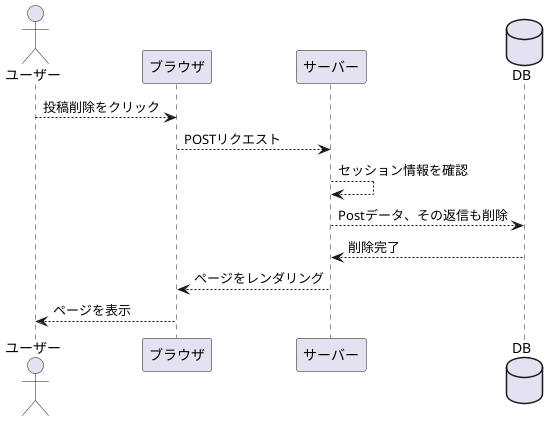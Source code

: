 @startuml delete_post

actor ユーザー as u
participant ブラウザ as b
participant サーバー as s
database DB as d

u --> b: 投稿削除をクリック
b --> s: POSTリクエスト
s --> s: セッション情報を確認
s --> d: Postデータ、その返信も削除
d --> s: 削除完了
s --> b: ページをレンダリング
b --> u: ページを表示


@enduml